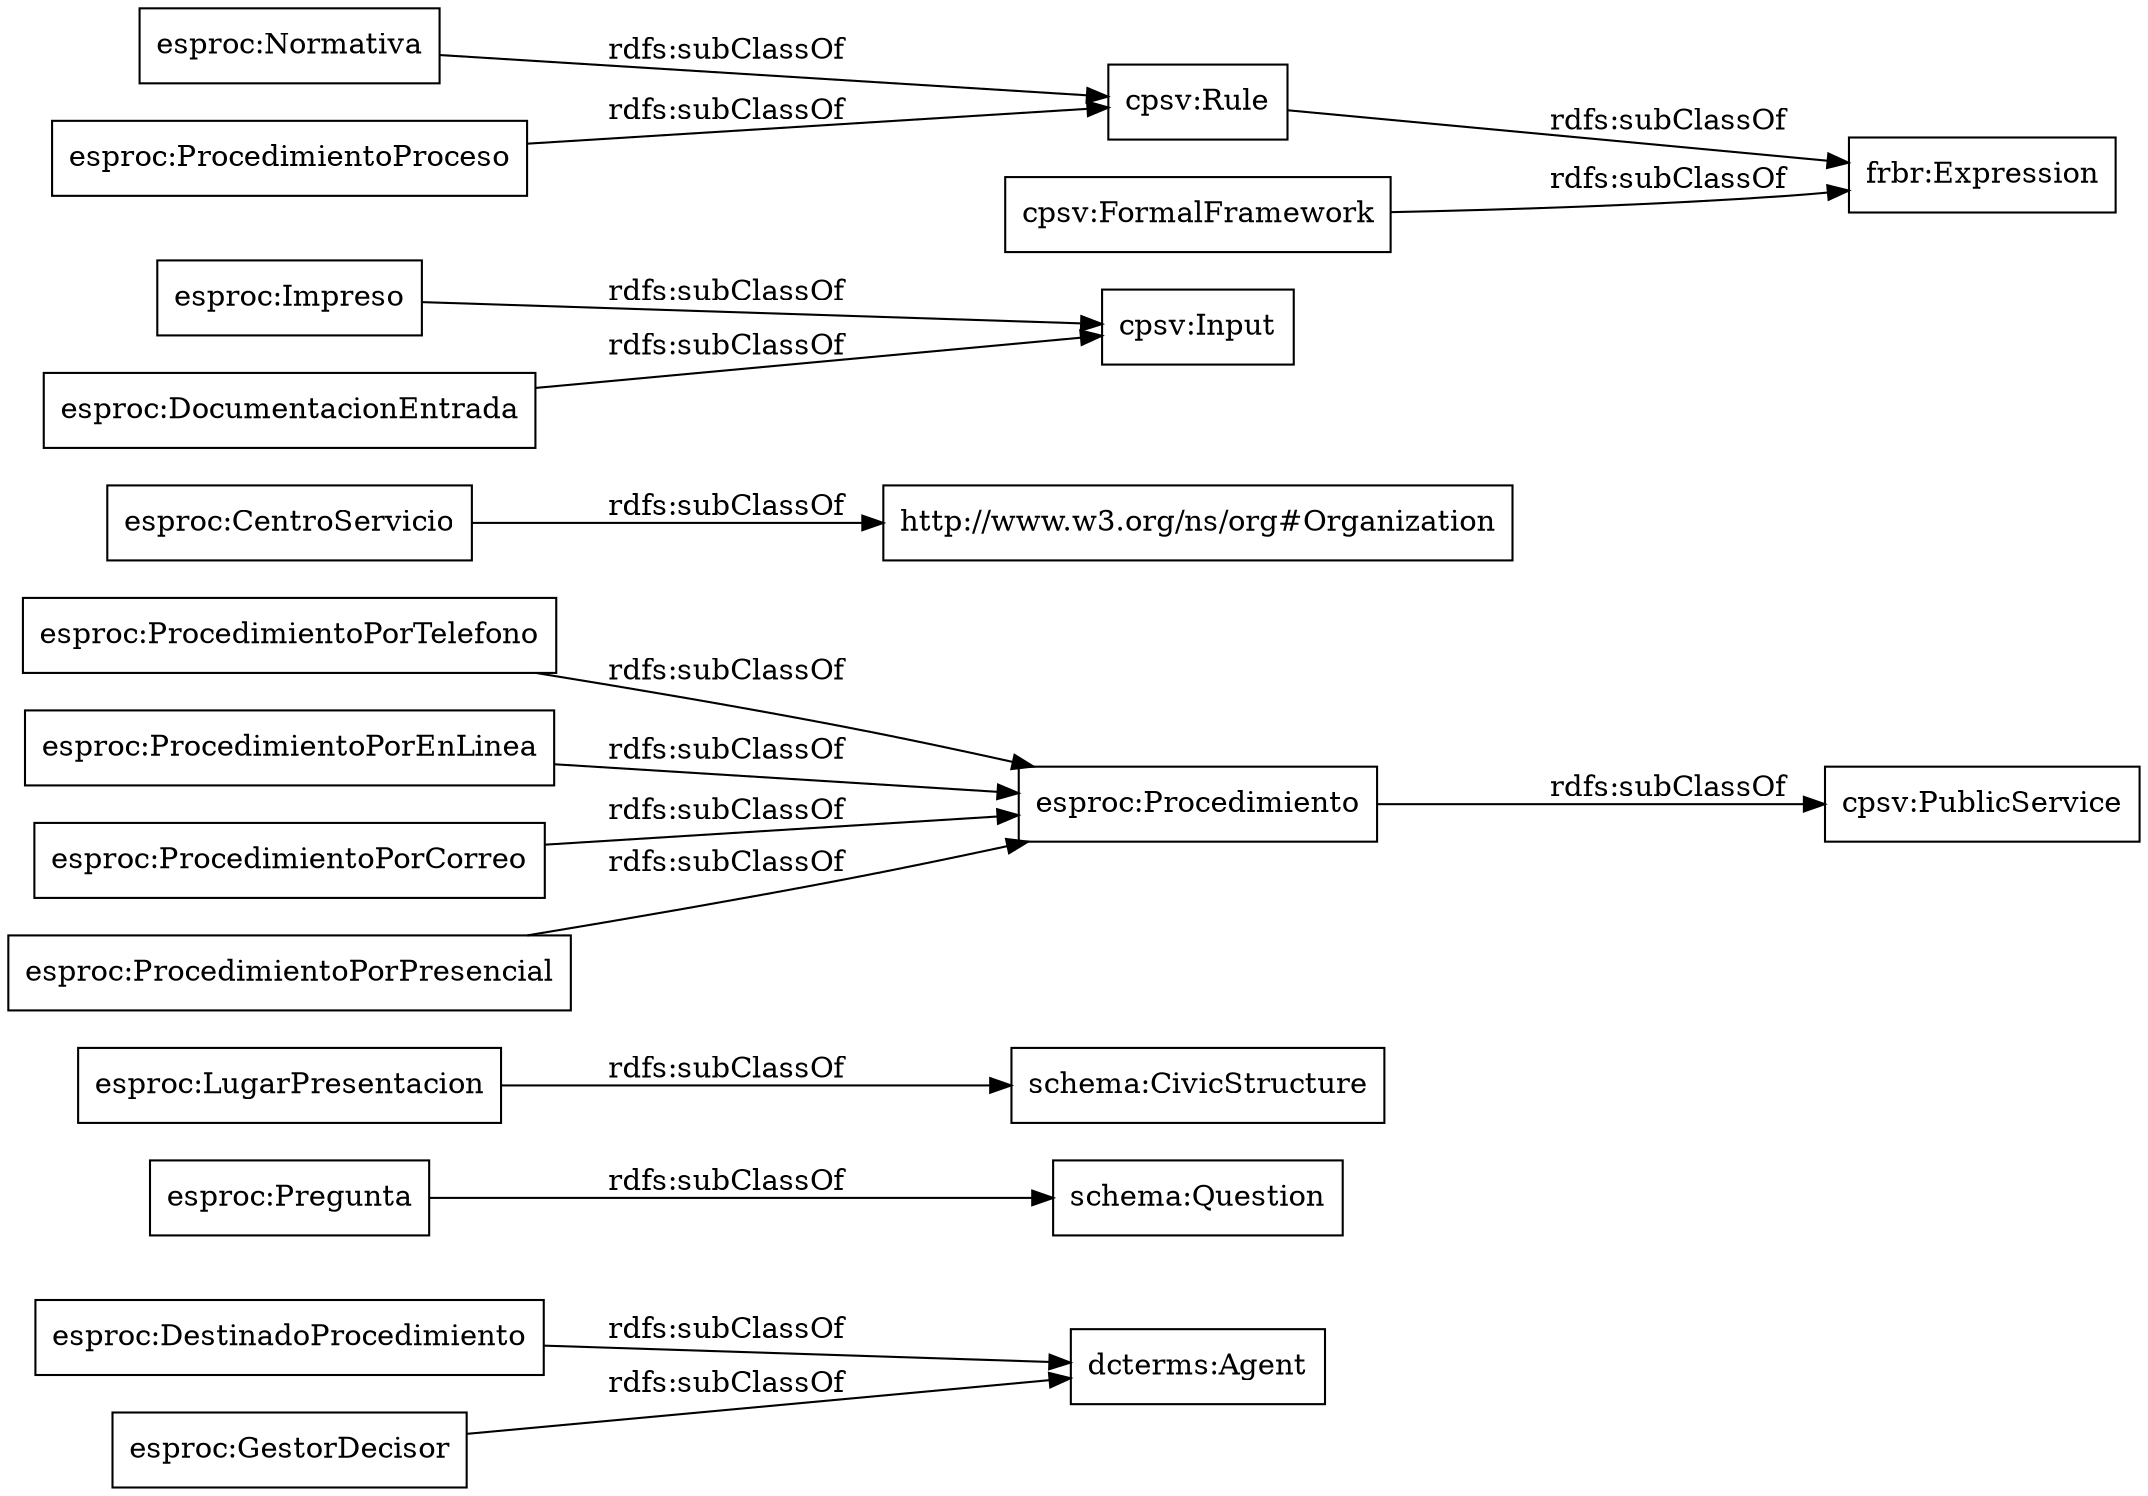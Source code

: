 digraph ar2dtool_diagram { 
rankdir=LR;
size="1000"
node [shape = rectangle, color="black"]; "esproc:DestinadoProcedimiento" "schema:Question" "esproc:LugarPresentacion" "schema:CivicStructure" "esproc:ProcedimientoPorTelefono" "esproc:Pregunta" "esproc:ProcedimientoPorEnLinea" "esproc:CentroServicio" "esproc:Impreso" "esproc:ProcedimientoPorCorreo" "esproc:GestorDecisor" "esproc:ProcedimientoPorPresencial" "http://www.w3.org/ns/org#Organization" "esproc:Procedimiento" "esproc:Normativa" "esproc:ProcedimientoProceso" "esproc:DocumentacionEntrada" "cpsv:FormalFramework" "cpsv:Input" "cpsv:Rule" "cpsv:PublicService" ; /*classes style*/
	"esproc:GestorDecisor" -> "dcterms:Agent" [ label = "rdfs:subClassOf" ];
	"esproc:DocumentacionEntrada" -> "cpsv:Input" [ label = "rdfs:subClassOf" ];
	"esproc:ProcedimientoPorCorreo" -> "esproc:Procedimiento" [ label = "rdfs:subClassOf" ];
	"esproc:ProcedimientoPorTelefono" -> "esproc:Procedimiento" [ label = "rdfs:subClassOf" ];
	"esproc:Procedimiento" -> "cpsv:PublicService" [ label = "rdfs:subClassOf" ];
	"esproc:ProcedimientoProceso" -> "cpsv:Rule" [ label = "rdfs:subClassOf" ];
	"esproc:CentroServicio" -> "http://www.w3.org/ns/org#Organization" [ label = "rdfs:subClassOf" ];
	"esproc:DestinadoProcedimiento" -> "dcterms:Agent" [ label = "rdfs:subClassOf" ];
	"esproc:Impreso" -> "cpsv:Input" [ label = "rdfs:subClassOf" ];
	"cpsv:Rule" -> "frbr:Expression" [ label = "rdfs:subClassOf" ];
	"esproc:ProcedimientoPorEnLinea" -> "esproc:Procedimiento" [ label = "rdfs:subClassOf" ];
	"cpsv:FormalFramework" -> "frbr:Expression" [ label = "rdfs:subClassOf" ];
	"esproc:Normativa" -> "cpsv:Rule" [ label = "rdfs:subClassOf" ];
	"esproc:Pregunta" -> "schema:Question" [ label = "rdfs:subClassOf" ];
	"esproc:LugarPresentacion" -> "schema:CivicStructure" [ label = "rdfs:subClassOf" ];
	"esproc:ProcedimientoPorPresencial" -> "esproc:Procedimiento" [ label = "rdfs:subClassOf" ];

}
